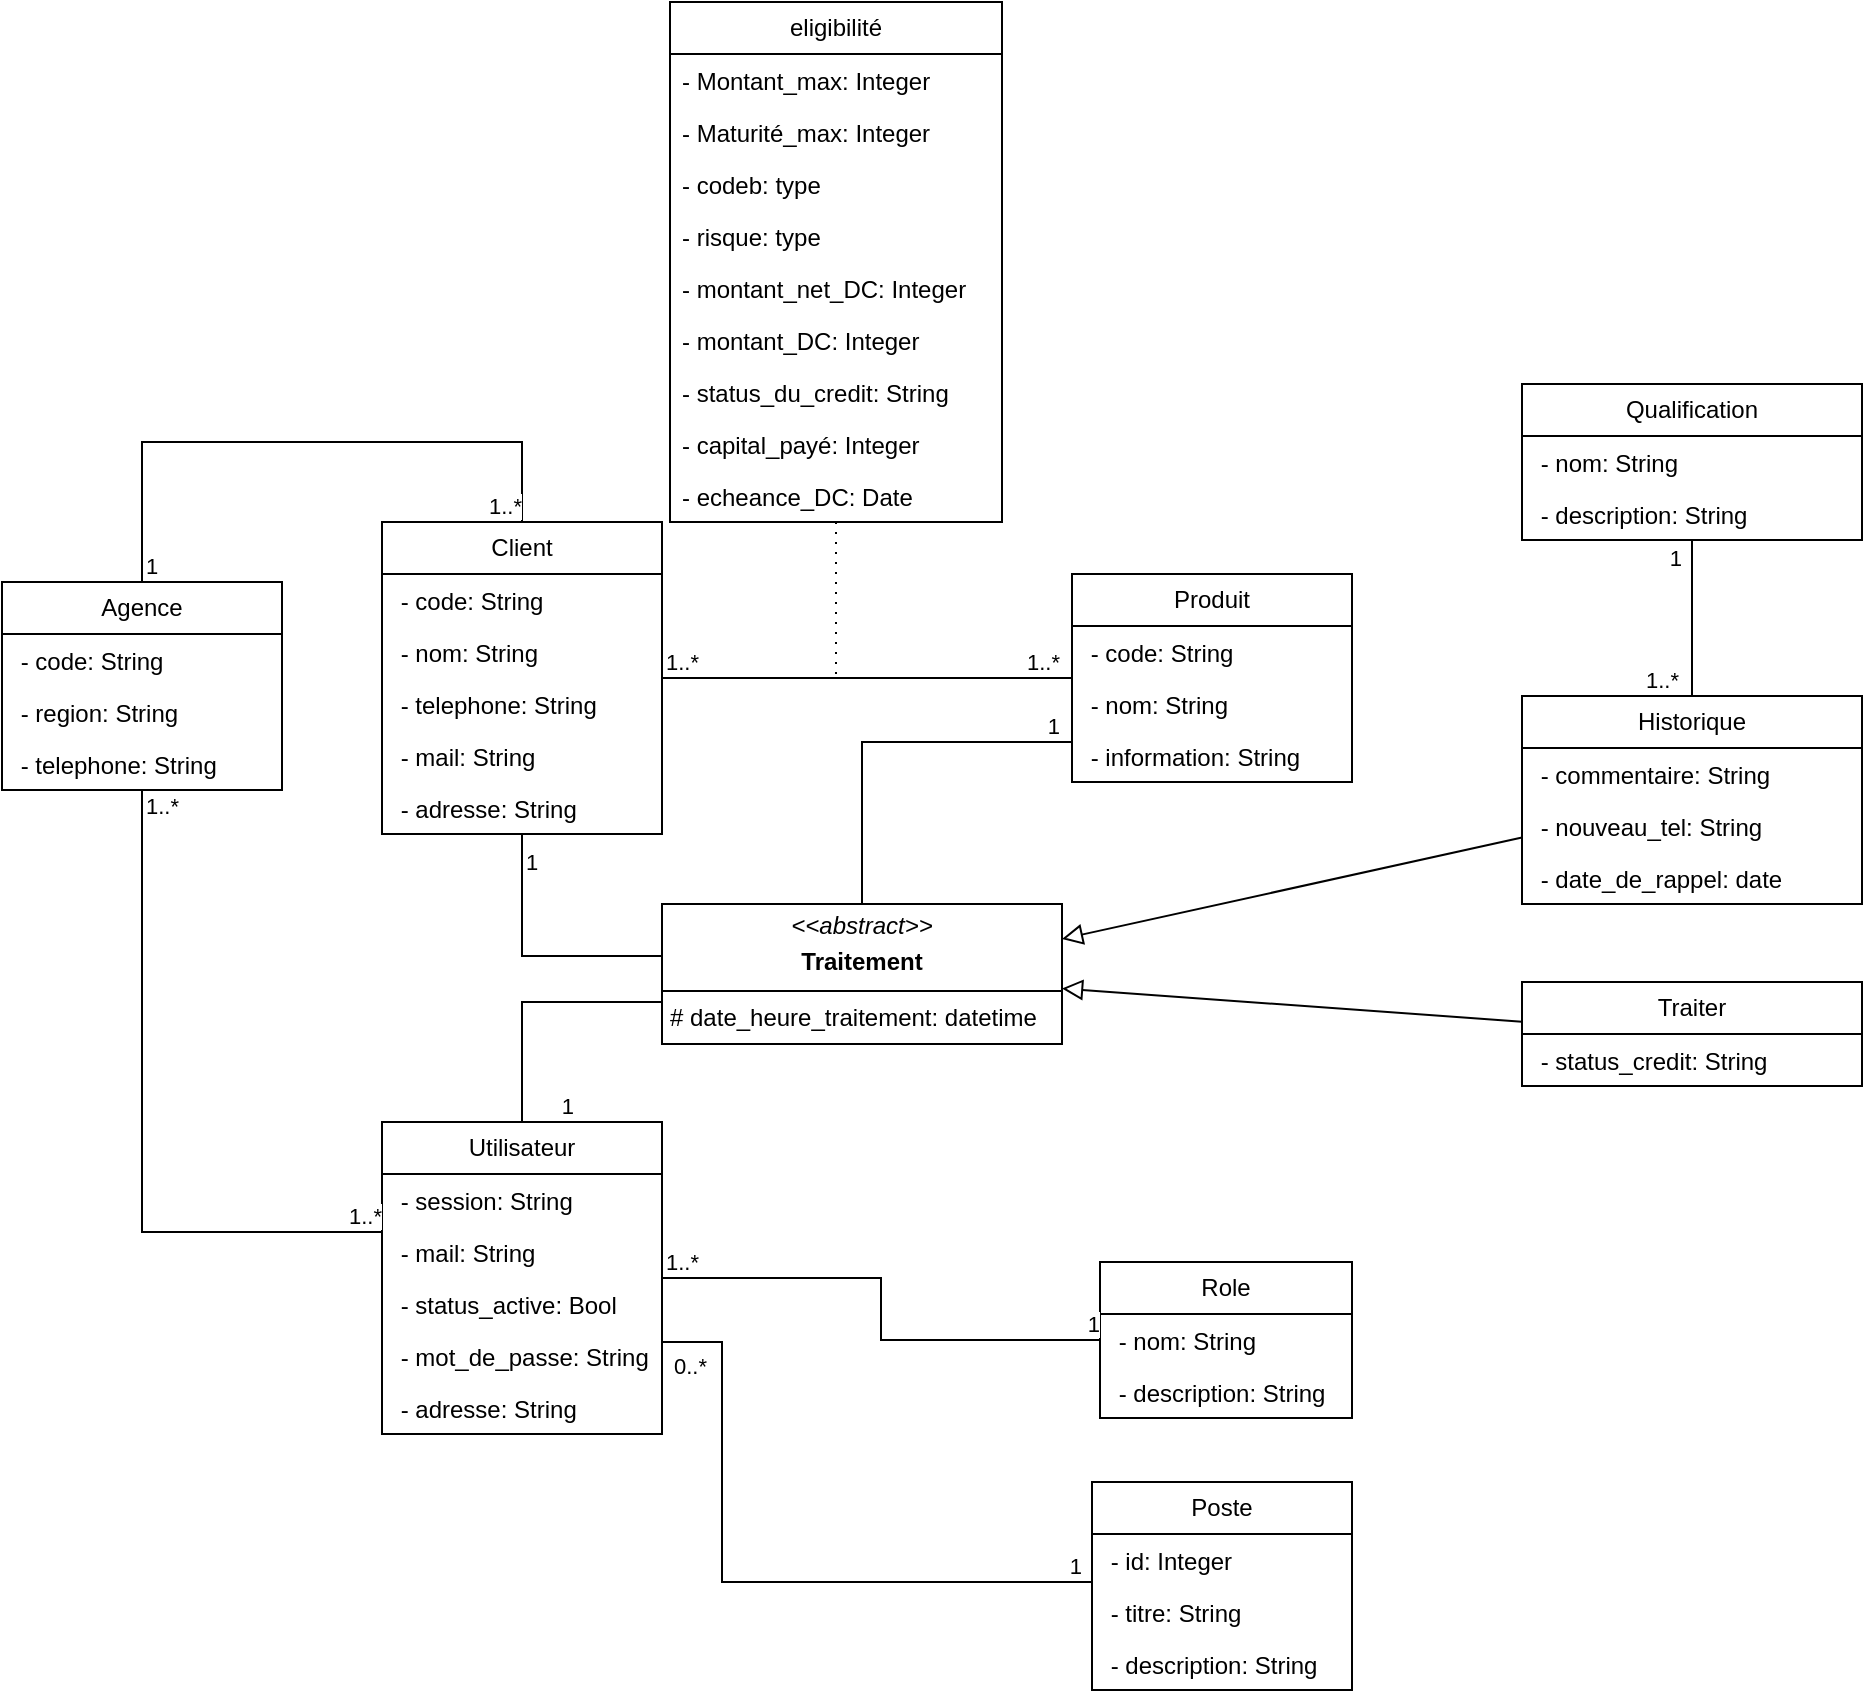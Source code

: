 <mxfile version="24.2.3" type="github">
  <diagram name="Page-1" id="To_WKi0wBeNnT8M4Q_xU">
    <mxGraphModel dx="943" dy="801" grid="1" gridSize="10" guides="1" tooltips="1" connect="1" arrows="1" fold="1" page="1" pageScale="1" pageWidth="827" pageHeight="1169" math="0" shadow="0">
      <root>
        <mxCell id="0" />
        <mxCell id="1" parent="0" />
        <mxCell id="5zQEL3-AlIMP_efy4K31-76" value="Client" style="swimlane;fontStyle=0;childLayout=stackLayout;horizontal=1;startSize=26;fillColor=none;horizontalStack=0;resizeParent=1;resizeParentMax=0;resizeLast=0;collapsible=1;marginBottom=0;whiteSpace=wrap;html=1;" parent="1" vertex="1">
          <mxGeometry x="270" y="260" width="140" height="156" as="geometry" />
        </mxCell>
        <mxCell id="5zQEL3-AlIMP_efy4K31-77" value="&amp;nbsp;- code: String" style="text;strokeColor=none;fillColor=none;align=left;verticalAlign=top;spacingLeft=4;spacingRight=4;overflow=hidden;rotatable=0;points=[[0,0.5],[1,0.5]];portConstraint=eastwest;whiteSpace=wrap;html=1;" parent="5zQEL3-AlIMP_efy4K31-76" vertex="1">
          <mxGeometry y="26" width="140" height="26" as="geometry" />
        </mxCell>
        <mxCell id="5zQEL3-AlIMP_efy4K31-78" value="&amp;nbsp;- nom: String" style="text;strokeColor=none;fillColor=none;align=left;verticalAlign=top;spacingLeft=4;spacingRight=4;overflow=hidden;rotatable=0;points=[[0,0.5],[1,0.5]];portConstraint=eastwest;whiteSpace=wrap;html=1;" parent="5zQEL3-AlIMP_efy4K31-76" vertex="1">
          <mxGeometry y="52" width="140" height="26" as="geometry" />
        </mxCell>
        <mxCell id="5zQEL3-AlIMP_efy4K31-79" value="&amp;nbsp;- telephone: String" style="text;strokeColor=none;fillColor=none;align=left;verticalAlign=top;spacingLeft=4;spacingRight=4;overflow=hidden;rotatable=0;points=[[0,0.5],[1,0.5]];portConstraint=eastwest;whiteSpace=wrap;html=1;" parent="5zQEL3-AlIMP_efy4K31-76" vertex="1">
          <mxGeometry y="78" width="140" height="26" as="geometry" />
        </mxCell>
        <mxCell id="5zQEL3-AlIMP_efy4K31-80" value="&amp;nbsp;- mail: String" style="text;strokeColor=none;fillColor=none;align=left;verticalAlign=top;spacingLeft=4;spacingRight=4;overflow=hidden;rotatable=0;points=[[0,0.5],[1,0.5]];portConstraint=eastwest;whiteSpace=wrap;html=1;" parent="5zQEL3-AlIMP_efy4K31-76" vertex="1">
          <mxGeometry y="104" width="140" height="26" as="geometry" />
        </mxCell>
        <mxCell id="5zQEL3-AlIMP_efy4K31-201" value="&amp;nbsp;- adresse: String" style="text;strokeColor=none;fillColor=none;align=left;verticalAlign=top;spacingLeft=4;spacingRight=4;overflow=hidden;rotatable=0;points=[[0,0.5],[1,0.5]];portConstraint=eastwest;whiteSpace=wrap;html=1;" parent="5zQEL3-AlIMP_efy4K31-76" vertex="1">
          <mxGeometry y="130" width="140" height="26" as="geometry" />
        </mxCell>
        <mxCell id="5zQEL3-AlIMP_efy4K31-84" value="Produit" style="swimlane;fontStyle=0;childLayout=stackLayout;horizontal=1;startSize=26;fillColor=none;horizontalStack=0;resizeParent=1;resizeParentMax=0;resizeLast=0;collapsible=1;marginBottom=0;whiteSpace=wrap;html=1;" parent="1" vertex="1">
          <mxGeometry x="615" y="286" width="140" height="104" as="geometry" />
        </mxCell>
        <mxCell id="5zQEL3-AlIMP_efy4K31-85" value="&amp;nbsp;- code: String" style="text;strokeColor=none;fillColor=none;align=left;verticalAlign=top;spacingLeft=4;spacingRight=4;overflow=hidden;rotatable=0;points=[[0,0.5],[1,0.5]];portConstraint=eastwest;whiteSpace=wrap;html=1;" parent="5zQEL3-AlIMP_efy4K31-84" vertex="1">
          <mxGeometry y="26" width="140" height="26" as="geometry" />
        </mxCell>
        <mxCell id="5zQEL3-AlIMP_efy4K31-86" value="&amp;nbsp;- nom: String" style="text;strokeColor=none;fillColor=none;align=left;verticalAlign=top;spacingLeft=4;spacingRight=4;overflow=hidden;rotatable=0;points=[[0,0.5],[1,0.5]];portConstraint=eastwest;whiteSpace=wrap;html=1;" parent="5zQEL3-AlIMP_efy4K31-84" vertex="1">
          <mxGeometry y="52" width="140" height="26" as="geometry" />
        </mxCell>
        <mxCell id="5zQEL3-AlIMP_efy4K31-87" value="&amp;nbsp;- information: String" style="text;strokeColor=none;fillColor=none;align=left;verticalAlign=top;spacingLeft=4;spacingRight=4;overflow=hidden;rotatable=0;points=[[0,0.5],[1,0.5]];portConstraint=eastwest;whiteSpace=wrap;html=1;" parent="5zQEL3-AlIMP_efy4K31-84" vertex="1">
          <mxGeometry y="78" width="140" height="26" as="geometry" />
        </mxCell>
        <mxCell id="5zQEL3-AlIMP_efy4K31-90" value="Agence" style="swimlane;fontStyle=0;childLayout=stackLayout;horizontal=1;startSize=26;fillColor=none;horizontalStack=0;resizeParent=1;resizeParentMax=0;resizeLast=0;collapsible=1;marginBottom=0;whiteSpace=wrap;html=1;" parent="1" vertex="1">
          <mxGeometry x="80" y="290" width="140" height="104" as="geometry" />
        </mxCell>
        <mxCell id="5zQEL3-AlIMP_efy4K31-91" value="&amp;nbsp;- code: String" style="text;strokeColor=none;fillColor=none;align=left;verticalAlign=top;spacingLeft=4;spacingRight=4;overflow=hidden;rotatable=0;points=[[0,0.5],[1,0.5]];portConstraint=eastwest;whiteSpace=wrap;html=1;" parent="5zQEL3-AlIMP_efy4K31-90" vertex="1">
          <mxGeometry y="26" width="140" height="26" as="geometry" />
        </mxCell>
        <mxCell id="5zQEL3-AlIMP_efy4K31-92" value="&amp;nbsp;- region: String" style="text;strokeColor=none;fillColor=none;align=left;verticalAlign=top;spacingLeft=4;spacingRight=4;overflow=hidden;rotatable=0;points=[[0,0.5],[1,0.5]];portConstraint=eastwest;whiteSpace=wrap;html=1;" parent="5zQEL3-AlIMP_efy4K31-90" vertex="1">
          <mxGeometry y="52" width="140" height="26" as="geometry" />
        </mxCell>
        <mxCell id="5zQEL3-AlIMP_efy4K31-93" value="&amp;nbsp;- telephone: String" style="text;strokeColor=none;fillColor=none;align=left;verticalAlign=top;spacingLeft=4;spacingRight=4;overflow=hidden;rotatable=0;points=[[0,0.5],[1,0.5]];portConstraint=eastwest;whiteSpace=wrap;html=1;" parent="5zQEL3-AlIMP_efy4K31-90" vertex="1">
          <mxGeometry y="78" width="140" height="26" as="geometry" />
        </mxCell>
        <mxCell id="5zQEL3-AlIMP_efy4K31-96" value="Utilisateur" style="swimlane;fontStyle=0;childLayout=stackLayout;horizontal=1;startSize=26;fillColor=none;horizontalStack=0;resizeParent=1;resizeParentMax=0;resizeLast=0;collapsible=1;marginBottom=0;whiteSpace=wrap;html=1;" parent="1" vertex="1">
          <mxGeometry x="270" y="560" width="140" height="156" as="geometry" />
        </mxCell>
        <mxCell id="5zQEL3-AlIMP_efy4K31-97" value="&amp;nbsp;- session: String" style="text;strokeColor=none;fillColor=none;align=left;verticalAlign=top;spacingLeft=4;spacingRight=4;overflow=hidden;rotatable=0;points=[[0,0.5],[1,0.5]];portConstraint=eastwest;whiteSpace=wrap;html=1;" parent="5zQEL3-AlIMP_efy4K31-96" vertex="1">
          <mxGeometry y="26" width="140" height="26" as="geometry" />
        </mxCell>
        <mxCell id="5zQEL3-AlIMP_efy4K31-98" value="&amp;nbsp;- mail: String" style="text;strokeColor=none;fillColor=none;align=left;verticalAlign=top;spacingLeft=4;spacingRight=4;overflow=hidden;rotatable=0;points=[[0,0.5],[1,0.5]];portConstraint=eastwest;whiteSpace=wrap;html=1;" parent="5zQEL3-AlIMP_efy4K31-96" vertex="1">
          <mxGeometry y="52" width="140" height="26" as="geometry" />
        </mxCell>
        <mxCell id="5zQEL3-AlIMP_efy4K31-99" value="&amp;nbsp;- status_active: Bool" style="text;strokeColor=none;fillColor=none;align=left;verticalAlign=top;spacingLeft=4;spacingRight=4;overflow=hidden;rotatable=0;points=[[0,0.5],[1,0.5]];portConstraint=eastwest;whiteSpace=wrap;html=1;" parent="5zQEL3-AlIMP_efy4K31-96" vertex="1">
          <mxGeometry y="78" width="140" height="26" as="geometry" />
        </mxCell>
        <mxCell id="5zQEL3-AlIMP_efy4K31-119" value="&amp;nbsp;- mot_de_passe: String" style="text;strokeColor=none;fillColor=none;align=left;verticalAlign=top;spacingLeft=4;spacingRight=4;overflow=hidden;rotatable=0;points=[[0,0.5],[1,0.5]];portConstraint=eastwest;whiteSpace=wrap;html=1;" parent="5zQEL3-AlIMP_efy4K31-96" vertex="1">
          <mxGeometry y="104" width="140" height="26" as="geometry" />
        </mxCell>
        <mxCell id="5zQEL3-AlIMP_efy4K31-202" value="&amp;nbsp;- adresse: String" style="text;strokeColor=none;fillColor=none;align=left;verticalAlign=top;spacingLeft=4;spacingRight=4;overflow=hidden;rotatable=0;points=[[0,0.5],[1,0.5]];portConstraint=eastwest;whiteSpace=wrap;html=1;" parent="5zQEL3-AlIMP_efy4K31-96" vertex="1">
          <mxGeometry y="130" width="140" height="26" as="geometry" />
        </mxCell>
        <mxCell id="5zQEL3-AlIMP_efy4K31-104" value="Poste" style="swimlane;fontStyle=0;childLayout=stackLayout;horizontal=1;startSize=26;fillColor=none;horizontalStack=0;resizeParent=1;resizeParentMax=0;resizeLast=0;collapsible=1;marginBottom=0;whiteSpace=wrap;html=1;" parent="1" vertex="1">
          <mxGeometry x="625" y="740" width="130" height="104" as="geometry" />
        </mxCell>
        <mxCell id="5zQEL3-AlIMP_efy4K31-105" value="&amp;nbsp;- id: Integer" style="text;strokeColor=none;fillColor=none;align=left;verticalAlign=top;spacingLeft=4;spacingRight=4;overflow=hidden;rotatable=0;points=[[0,0.5],[1,0.5]];portConstraint=eastwest;whiteSpace=wrap;html=1;" parent="5zQEL3-AlIMP_efy4K31-104" vertex="1">
          <mxGeometry y="26" width="130" height="26" as="geometry" />
        </mxCell>
        <mxCell id="5zQEL3-AlIMP_efy4K31-106" value="&amp;nbsp;- titre: String" style="text;strokeColor=none;fillColor=none;align=left;verticalAlign=top;spacingLeft=4;spacingRight=4;overflow=hidden;rotatable=0;points=[[0,0.5],[1,0.5]];portConstraint=eastwest;whiteSpace=wrap;html=1;" parent="5zQEL3-AlIMP_efy4K31-104" vertex="1">
          <mxGeometry y="52" width="130" height="26" as="geometry" />
        </mxCell>
        <mxCell id="5zQEL3-AlIMP_efy4K31-107" value="&amp;nbsp;- description: String" style="text;strokeColor=none;fillColor=none;align=left;verticalAlign=top;spacingLeft=4;spacingRight=4;overflow=hidden;rotatable=0;points=[[0,0.5],[1,0.5]];portConstraint=eastwest;whiteSpace=wrap;html=1;" parent="5zQEL3-AlIMP_efy4K31-104" vertex="1">
          <mxGeometry y="78" width="130" height="26" as="geometry" />
        </mxCell>
        <mxCell id="5zQEL3-AlIMP_efy4K31-108" value="Role" style="swimlane;fontStyle=0;childLayout=stackLayout;horizontal=1;startSize=26;fillColor=none;horizontalStack=0;resizeParent=1;resizeParentMax=0;resizeLast=0;collapsible=1;marginBottom=0;whiteSpace=wrap;html=1;" parent="1" vertex="1">
          <mxGeometry x="629" y="630" width="126" height="78" as="geometry" />
        </mxCell>
        <mxCell id="5zQEL3-AlIMP_efy4K31-109" value="&amp;nbsp;- nom: String" style="text;strokeColor=none;fillColor=none;align=left;verticalAlign=top;spacingLeft=4;spacingRight=4;overflow=hidden;rotatable=0;points=[[0,0.5],[1,0.5]];portConstraint=eastwest;whiteSpace=wrap;html=1;" parent="5zQEL3-AlIMP_efy4K31-108" vertex="1">
          <mxGeometry y="26" width="126" height="26" as="geometry" />
        </mxCell>
        <mxCell id="5zQEL3-AlIMP_efy4K31-111" value="&amp;nbsp;- description: String" style="text;strokeColor=none;fillColor=none;align=left;verticalAlign=top;spacingLeft=4;spacingRight=4;overflow=hidden;rotatable=0;points=[[0,0.5],[1,0.5]];portConstraint=eastwest;whiteSpace=wrap;html=1;" parent="5zQEL3-AlIMP_efy4K31-108" vertex="1">
          <mxGeometry y="52" width="126" height="26" as="geometry" />
        </mxCell>
        <mxCell id="5zQEL3-AlIMP_efy4K31-135" value="" style="endArrow=none;html=1;edgeStyle=orthogonalEdgeStyle;rounded=0;" parent="1" source="5zQEL3-AlIMP_efy4K31-90" target="5zQEL3-AlIMP_efy4K31-76" edge="1">
          <mxGeometry relative="1" as="geometry">
            <mxPoint x="200" y="310" as="sourcePoint" />
            <mxPoint x="360" y="310" as="targetPoint" />
            <Array as="points">
              <mxPoint x="150" y="220" />
              <mxPoint x="340" y="220" />
            </Array>
          </mxGeometry>
        </mxCell>
        <mxCell id="5zQEL3-AlIMP_efy4K31-136" value="1" style="edgeLabel;resizable=0;html=1;align=left;verticalAlign=bottom;" parent="5zQEL3-AlIMP_efy4K31-135" connectable="0" vertex="1">
          <mxGeometry x="-1" relative="1" as="geometry" />
        </mxCell>
        <mxCell id="5zQEL3-AlIMP_efy4K31-137" value="1..*" style="edgeLabel;resizable=0;html=1;align=right;verticalAlign=bottom;" parent="5zQEL3-AlIMP_efy4K31-135" connectable="0" vertex="1">
          <mxGeometry x="1" relative="1" as="geometry" />
        </mxCell>
        <mxCell id="5zQEL3-AlIMP_efy4K31-138" value="" style="endArrow=none;html=1;edgeStyle=orthogonalEdgeStyle;rounded=0;" parent="1" source="5zQEL3-AlIMP_efy4K31-90" target="5zQEL3-AlIMP_efy4K31-96" edge="1">
          <mxGeometry relative="1" as="geometry">
            <mxPoint x="140" y="580" as="sourcePoint" />
            <mxPoint x="300" y="580" as="targetPoint" />
            <Array as="points">
              <mxPoint x="150" y="615" />
            </Array>
          </mxGeometry>
        </mxCell>
        <mxCell id="5zQEL3-AlIMP_efy4K31-139" value="1..*" style="edgeLabel;resizable=0;html=1;align=left;verticalAlign=bottom;" parent="5zQEL3-AlIMP_efy4K31-138" connectable="0" vertex="1">
          <mxGeometry x="-1" relative="1" as="geometry">
            <mxPoint y="16" as="offset" />
          </mxGeometry>
        </mxCell>
        <mxCell id="5zQEL3-AlIMP_efy4K31-140" value="1..*" style="edgeLabel;resizable=0;html=1;align=right;verticalAlign=bottom;" parent="5zQEL3-AlIMP_efy4K31-138" connectable="0" vertex="1">
          <mxGeometry x="1" relative="1" as="geometry" />
        </mxCell>
        <mxCell id="5zQEL3-AlIMP_efy4K31-141" value="" style="endArrow=none;html=1;edgeStyle=orthogonalEdgeStyle;rounded=0;" parent="1" source="5zQEL3-AlIMP_efy4K31-96" target="5zQEL3-AlIMP_efy4K31-104" edge="1">
          <mxGeometry relative="1" as="geometry">
            <mxPoint x="430" y="760" as="sourcePoint" />
            <mxPoint x="590" y="760" as="targetPoint" />
            <Array as="points">
              <mxPoint x="440" y="670" />
              <mxPoint x="440" y="790" />
            </Array>
          </mxGeometry>
        </mxCell>
        <mxCell id="5zQEL3-AlIMP_efy4K31-142" value="0..*" style="edgeLabel;resizable=0;html=1;align=left;verticalAlign=bottom;" parent="5zQEL3-AlIMP_efy4K31-141" connectable="0" vertex="1">
          <mxGeometry x="-1" relative="1" as="geometry">
            <mxPoint x="4" y="20" as="offset" />
          </mxGeometry>
        </mxCell>
        <mxCell id="5zQEL3-AlIMP_efy4K31-143" value="1" style="edgeLabel;resizable=0;html=1;align=right;verticalAlign=bottom;" parent="5zQEL3-AlIMP_efy4K31-141" connectable="0" vertex="1">
          <mxGeometry x="1" relative="1" as="geometry">
            <mxPoint x="-5" as="offset" />
          </mxGeometry>
        </mxCell>
        <mxCell id="5zQEL3-AlIMP_efy4K31-144" value="" style="endArrow=none;html=1;edgeStyle=orthogonalEdgeStyle;rounded=0;" parent="1" source="5zQEL3-AlIMP_efy4K31-96" target="5zQEL3-AlIMP_efy4K31-108" edge="1">
          <mxGeometry relative="1" as="geometry">
            <mxPoint x="620" y="480" as="sourcePoint" />
            <mxPoint x="780" y="480" as="targetPoint" />
          </mxGeometry>
        </mxCell>
        <mxCell id="5zQEL3-AlIMP_efy4K31-145" value="1..*" style="edgeLabel;resizable=0;html=1;align=left;verticalAlign=bottom;" parent="5zQEL3-AlIMP_efy4K31-144" connectable="0" vertex="1">
          <mxGeometry x="-1" relative="1" as="geometry" />
        </mxCell>
        <mxCell id="5zQEL3-AlIMP_efy4K31-146" value="1" style="edgeLabel;resizable=0;html=1;align=right;verticalAlign=bottom;" parent="5zQEL3-AlIMP_efy4K31-144" connectable="0" vertex="1">
          <mxGeometry x="1" relative="1" as="geometry" />
        </mxCell>
        <mxCell id="5zQEL3-AlIMP_efy4K31-147" value="" style="endArrow=none;html=1;edgeStyle=orthogonalEdgeStyle;rounded=0;" parent="1" source="5zQEL3-AlIMP_efy4K31-76" target="5zQEL3-AlIMP_efy4K31-84" edge="1">
          <mxGeometry relative="1" as="geometry">
            <mxPoint x="470" y="340" as="sourcePoint" />
            <mxPoint x="630" y="340" as="targetPoint" />
          </mxGeometry>
        </mxCell>
        <mxCell id="5zQEL3-AlIMP_efy4K31-148" value="1..*" style="edgeLabel;resizable=0;html=1;align=left;verticalAlign=bottom;" parent="5zQEL3-AlIMP_efy4K31-147" connectable="0" vertex="1">
          <mxGeometry x="-1" relative="1" as="geometry" />
        </mxCell>
        <mxCell id="5zQEL3-AlIMP_efy4K31-149" value="1..*" style="edgeLabel;resizable=0;html=1;align=right;verticalAlign=bottom;" parent="5zQEL3-AlIMP_efy4K31-147" connectable="0" vertex="1">
          <mxGeometry x="1" relative="1" as="geometry">
            <mxPoint x="-6" as="offset" />
          </mxGeometry>
        </mxCell>
        <mxCell id="5zQEL3-AlIMP_efy4K31-150" value="eligibilité" style="swimlane;fontStyle=0;childLayout=stackLayout;horizontal=1;startSize=26;fillColor=none;horizontalStack=0;resizeParent=1;resizeParentMax=0;resizeLast=0;collapsible=1;marginBottom=0;whiteSpace=wrap;html=1;" parent="1" vertex="1">
          <mxGeometry x="414" width="166" height="260" as="geometry" />
        </mxCell>
        <mxCell id="5zQEL3-AlIMP_efy4K31-151" value="- Montant_max: Integer" style="text;strokeColor=none;fillColor=none;align=left;verticalAlign=top;spacingLeft=4;spacingRight=4;overflow=hidden;rotatable=0;points=[[0,0.5],[1,0.5]];portConstraint=eastwest;whiteSpace=wrap;html=1;" parent="5zQEL3-AlIMP_efy4K31-150" vertex="1">
          <mxGeometry y="26" width="166" height="26" as="geometry" />
        </mxCell>
        <mxCell id="5zQEL3-AlIMP_efy4K31-152" value="- Maturité_max: Integer" style="text;strokeColor=none;fillColor=none;align=left;verticalAlign=top;spacingLeft=4;spacingRight=4;overflow=hidden;rotatable=0;points=[[0,0.5],[1,0.5]];portConstraint=eastwest;whiteSpace=wrap;html=1;" parent="5zQEL3-AlIMP_efy4K31-150" vertex="1">
          <mxGeometry y="52" width="166" height="26" as="geometry" />
        </mxCell>
        <mxCell id="5zQEL3-AlIMP_efy4K31-153" value="- codeb: type" style="text;strokeColor=none;fillColor=none;align=left;verticalAlign=top;spacingLeft=4;spacingRight=4;overflow=hidden;rotatable=0;points=[[0,0.5],[1,0.5]];portConstraint=eastwest;whiteSpace=wrap;html=1;" parent="5zQEL3-AlIMP_efy4K31-150" vertex="1">
          <mxGeometry y="78" width="166" height="26" as="geometry" />
        </mxCell>
        <mxCell id="5zQEL3-AlIMP_efy4K31-198" value="- risque: type" style="text;strokeColor=none;fillColor=none;align=left;verticalAlign=top;spacingLeft=4;spacingRight=4;overflow=hidden;rotatable=0;points=[[0,0.5],[1,0.5]];portConstraint=eastwest;whiteSpace=wrap;html=1;" parent="5zQEL3-AlIMP_efy4K31-150" vertex="1">
          <mxGeometry y="104" width="166" height="26" as="geometry" />
        </mxCell>
        <mxCell id="5zQEL3-AlIMP_efy4K31-199" value="- montant_net_DC: Integer" style="text;strokeColor=none;fillColor=none;align=left;verticalAlign=top;spacingLeft=4;spacingRight=4;overflow=hidden;rotatable=0;points=[[0,0.5],[1,0.5]];portConstraint=eastwest;whiteSpace=wrap;html=1;" parent="5zQEL3-AlIMP_efy4K31-150" vertex="1">
          <mxGeometry y="130" width="166" height="26" as="geometry" />
        </mxCell>
        <mxCell id="5zQEL3-AlIMP_efy4K31-200" value="- montant_DC: Integer" style="text;strokeColor=none;fillColor=none;align=left;verticalAlign=top;spacingLeft=4;spacingRight=4;overflow=hidden;rotatable=0;points=[[0,0.5],[1,0.5]];portConstraint=eastwest;whiteSpace=wrap;html=1;" parent="5zQEL3-AlIMP_efy4K31-150" vertex="1">
          <mxGeometry y="156" width="166" height="26" as="geometry" />
        </mxCell>
        <mxCell id="5zQEL3-AlIMP_efy4K31-204" value="- status_du_credit: String" style="text;strokeColor=none;fillColor=none;align=left;verticalAlign=top;spacingLeft=4;spacingRight=4;overflow=hidden;rotatable=0;points=[[0,0.5],[1,0.5]];portConstraint=eastwest;whiteSpace=wrap;html=1;" parent="5zQEL3-AlIMP_efy4K31-150" vertex="1">
          <mxGeometry y="182" width="166" height="26" as="geometry" />
        </mxCell>
        <mxCell id="W5-bSAd_lvLMwQwzZxvc-1" value="- capital_payé: Integer" style="text;strokeColor=none;fillColor=none;align=left;verticalAlign=top;spacingLeft=4;spacingRight=4;overflow=hidden;rotatable=0;points=[[0,0.5],[1,0.5]];portConstraint=eastwest;whiteSpace=wrap;html=1;" parent="5zQEL3-AlIMP_efy4K31-150" vertex="1">
          <mxGeometry y="208" width="166" height="26" as="geometry" />
        </mxCell>
        <mxCell id="W5-bSAd_lvLMwQwzZxvc-2" value="- echeance_DC: Date" style="text;strokeColor=none;fillColor=none;align=left;verticalAlign=top;spacingLeft=4;spacingRight=4;overflow=hidden;rotatable=0;points=[[0,0.5],[1,0.5]];portConstraint=eastwest;whiteSpace=wrap;html=1;" parent="5zQEL3-AlIMP_efy4K31-150" vertex="1">
          <mxGeometry y="234" width="166" height="26" as="geometry" />
        </mxCell>
        <mxCell id="5zQEL3-AlIMP_efy4K31-155" value="" style="endArrow=none;dashed=1;html=1;dashPattern=1 4;strokeWidth=1;rounded=0;jumpSize=2;endSize=2;startSize=5;" parent="1" source="5zQEL3-AlIMP_efy4K31-150" edge="1">
          <mxGeometry width="50" height="50" relative="1" as="geometry">
            <mxPoint x="350" y="500" as="sourcePoint" />
            <mxPoint x="497" y="340" as="targetPoint" />
          </mxGeometry>
        </mxCell>
        <mxCell id="5zQEL3-AlIMP_efy4K31-159" value="" style="endArrow=none;html=1;edgeStyle=orthogonalEdgeStyle;rounded=0;" parent="1" source="5zQEL3-AlIMP_efy4K31-172" target="5zQEL3-AlIMP_efy4K31-96" edge="1">
          <mxGeometry relative="1" as="geometry">
            <mxPoint x="360" y="490" as="sourcePoint" />
            <mxPoint x="510" y="420" as="targetPoint" />
            <Array as="points">
              <mxPoint x="340" y="500" />
            </Array>
          </mxGeometry>
        </mxCell>
        <mxCell id="5zQEL3-AlIMP_efy4K31-161" value="1" style="edgeLabel;resizable=0;html=1;align=right;verticalAlign=bottom;" parent="5zQEL3-AlIMP_efy4K31-159" connectable="0" vertex="1">
          <mxGeometry x="1" relative="1" as="geometry">
            <mxPoint x="26" as="offset" />
          </mxGeometry>
        </mxCell>
        <mxCell id="5zQEL3-AlIMP_efy4K31-172" value="&lt;p style=&quot;margin:0px;margin-top:4px;text-align:center;&quot;&gt;&lt;i&gt;&amp;lt;&amp;lt;abstract&amp;gt;&amp;gt;&lt;/i&gt;&lt;b&gt;&lt;br&gt;&lt;/b&gt;&lt;/p&gt;&lt;p style=&quot;margin:0px;margin-top:4px;text-align:center;&quot;&gt;&lt;b&gt;Traitement&lt;/b&gt;&lt;br&gt;&lt;/p&gt;&lt;hr size=&quot;1&quot; style=&quot;border-style:solid;&quot;&gt;&lt;p style=&quot;margin:0px;margin-left:4px;&quot;&gt;# date_heure_traitement: datetime&lt;br&gt;&lt;/p&gt;" style="verticalAlign=top;align=left;overflow=fill;html=1;whiteSpace=wrap;" parent="1" vertex="1">
          <mxGeometry x="410" y="451" width="200" height="70" as="geometry" />
        </mxCell>
        <mxCell id="5zQEL3-AlIMP_efy4K31-178" value="" style="endArrow=block;html=1;rounded=0;align=center;verticalAlign=bottom;endFill=0;labelBackgroundColor=none;endSize=8;entryX=1;entryY=0.25;entryDx=0;entryDy=0;" parent="1" source="5zQEL3-AlIMP_efy4K31-183" target="5zQEL3-AlIMP_efy4K31-172" edge="1">
          <mxGeometry relative="1" as="geometry">
            <mxPoint x="850" y="415.294" as="sourcePoint" />
            <mxPoint x="770" y="550" as="targetPoint" />
          </mxGeometry>
        </mxCell>
        <mxCell id="5zQEL3-AlIMP_efy4K31-179" value="" style="resizable=0;html=1;align=center;verticalAlign=top;labelBackgroundColor=none;" parent="5zQEL3-AlIMP_efy4K31-178" connectable="0" vertex="1">
          <mxGeometry relative="1" as="geometry" />
        </mxCell>
        <mxCell id="5zQEL3-AlIMP_efy4K31-180" value="" style="endArrow=block;html=1;rounded=0;align=center;verticalAlign=bottom;endFill=0;labelBackgroundColor=none;endSize=8;" parent="1" source="5zQEL3-AlIMP_efy4K31-187" target="5zQEL3-AlIMP_efy4K31-172" edge="1">
          <mxGeometry relative="1" as="geometry">
            <mxPoint x="850" y="517" as="sourcePoint" />
            <mxPoint x="720" y="440" as="targetPoint" />
          </mxGeometry>
        </mxCell>
        <mxCell id="5zQEL3-AlIMP_efy4K31-181" value="" style="resizable=0;html=1;align=center;verticalAlign=top;labelBackgroundColor=none;" parent="5zQEL3-AlIMP_efy4K31-180" connectable="0" vertex="1">
          <mxGeometry relative="1" as="geometry" />
        </mxCell>
        <mxCell id="5zQEL3-AlIMP_efy4K31-183" value="Historique" style="swimlane;fontStyle=0;childLayout=stackLayout;horizontal=1;startSize=26;fillColor=none;horizontalStack=0;resizeParent=1;resizeParentMax=0;resizeLast=0;collapsible=1;marginBottom=0;whiteSpace=wrap;html=1;" parent="1" vertex="1">
          <mxGeometry x="840" y="347" width="170" height="104" as="geometry" />
        </mxCell>
        <mxCell id="5zQEL3-AlIMP_efy4K31-184" value="&amp;nbsp;- commentaire: String" style="text;strokeColor=none;fillColor=none;align=left;verticalAlign=top;spacingLeft=4;spacingRight=4;overflow=hidden;rotatable=0;points=[[0,0.5],[1,0.5]];portConstraint=eastwest;whiteSpace=wrap;html=1;" parent="5zQEL3-AlIMP_efy4K31-183" vertex="1">
          <mxGeometry y="26" width="170" height="26" as="geometry" />
        </mxCell>
        <mxCell id="5zQEL3-AlIMP_efy4K31-185" value="&amp;nbsp;- nouveau_tel: String" style="text;strokeColor=none;fillColor=none;align=left;verticalAlign=top;spacingLeft=4;spacingRight=4;overflow=hidden;rotatable=0;points=[[0,0.5],[1,0.5]];portConstraint=eastwest;whiteSpace=wrap;html=1;" parent="5zQEL3-AlIMP_efy4K31-183" vertex="1">
          <mxGeometry y="52" width="170" height="26" as="geometry" />
        </mxCell>
        <mxCell id="5zQEL3-AlIMP_efy4K31-186" value="&amp;nbsp;- date_de_rappel: date" style="text;strokeColor=none;fillColor=none;align=left;verticalAlign=top;spacingLeft=4;spacingRight=4;overflow=hidden;rotatable=0;points=[[0,0.5],[1,0.5]];portConstraint=eastwest;whiteSpace=wrap;html=1;" parent="5zQEL3-AlIMP_efy4K31-183" vertex="1">
          <mxGeometry y="78" width="170" height="26" as="geometry" />
        </mxCell>
        <mxCell id="5zQEL3-AlIMP_efy4K31-187" value="Traiter" style="swimlane;fontStyle=0;childLayout=stackLayout;horizontal=1;startSize=26;fillColor=none;horizontalStack=0;resizeParent=1;resizeParentMax=0;resizeLast=0;collapsible=1;marginBottom=0;whiteSpace=wrap;html=1;" parent="1" vertex="1">
          <mxGeometry x="840" y="490" width="170" height="52" as="geometry" />
        </mxCell>
        <mxCell id="5zQEL3-AlIMP_efy4K31-188" value="&amp;nbsp;-&amp;nbsp;status_credit: String" style="text;strokeColor=none;fillColor=none;align=left;verticalAlign=top;spacingLeft=4;spacingRight=4;overflow=hidden;rotatable=0;points=[[0,0.5],[1,0.5]];portConstraint=eastwest;whiteSpace=wrap;html=1;" parent="5zQEL3-AlIMP_efy4K31-187" vertex="1">
          <mxGeometry y="26" width="170" height="26" as="geometry" />
        </mxCell>
        <mxCell id="5zQEL3-AlIMP_efy4K31-191" value="Qualification" style="swimlane;fontStyle=0;childLayout=stackLayout;horizontal=1;startSize=26;fillColor=none;horizontalStack=0;resizeParent=1;resizeParentMax=0;resizeLast=0;collapsible=1;marginBottom=0;whiteSpace=wrap;html=1;" parent="1" vertex="1">
          <mxGeometry x="840" y="191" width="170" height="78" as="geometry" />
        </mxCell>
        <mxCell id="5zQEL3-AlIMP_efy4K31-192" value="&amp;nbsp;- nom: String" style="text;strokeColor=none;fillColor=none;align=left;verticalAlign=top;spacingLeft=4;spacingRight=4;overflow=hidden;rotatable=0;points=[[0,0.5],[1,0.5]];portConstraint=eastwest;whiteSpace=wrap;html=1;" parent="5zQEL3-AlIMP_efy4K31-191" vertex="1">
          <mxGeometry y="26" width="170" height="26" as="geometry" />
        </mxCell>
        <mxCell id="5zQEL3-AlIMP_efy4K31-203" value="&amp;nbsp;- description: String" style="text;strokeColor=none;fillColor=none;align=left;verticalAlign=top;spacingLeft=4;spacingRight=4;overflow=hidden;rotatable=0;points=[[0,0.5],[1,0.5]];portConstraint=eastwest;whiteSpace=wrap;html=1;" parent="5zQEL3-AlIMP_efy4K31-191" vertex="1">
          <mxGeometry y="52" width="170" height="26" as="geometry" />
        </mxCell>
        <mxCell id="5zQEL3-AlIMP_efy4K31-195" value="" style="endArrow=none;html=1;edgeStyle=orthogonalEdgeStyle;rounded=0;exitX=0.5;exitY=0;exitDx=0;exitDy=0;" parent="1" source="5zQEL3-AlIMP_efy4K31-183" target="5zQEL3-AlIMP_efy4K31-191" edge="1">
          <mxGeometry relative="1" as="geometry">
            <mxPoint x="760" y="290" as="sourcePoint" />
            <mxPoint x="896" y="290" as="targetPoint" />
          </mxGeometry>
        </mxCell>
        <mxCell id="5zQEL3-AlIMP_efy4K31-196" value="1..*" style="edgeLabel;resizable=0;html=1;align=left;verticalAlign=bottom;" parent="5zQEL3-AlIMP_efy4K31-195" connectable="0" vertex="1">
          <mxGeometry x="-1" relative="1" as="geometry">
            <mxPoint x="-25" as="offset" />
          </mxGeometry>
        </mxCell>
        <mxCell id="5zQEL3-AlIMP_efy4K31-197" value="1" style="edgeLabel;resizable=0;html=1;align=right;verticalAlign=bottom;" parent="5zQEL3-AlIMP_efy4K31-195" connectable="0" vertex="1">
          <mxGeometry x="1" relative="1" as="geometry">
            <mxPoint x="-5" y="17" as="offset" />
          </mxGeometry>
        </mxCell>
        <mxCell id="kkafdg1BXTr8rvKuqD3s-4" value="" style="endArrow=none;html=1;edgeStyle=orthogonalEdgeStyle;rounded=0;" edge="1" parent="1" source="5zQEL3-AlIMP_efy4K31-76" target="5zQEL3-AlIMP_efy4K31-172">
          <mxGeometry relative="1" as="geometry">
            <mxPoint x="170" y="780" as="sourcePoint" />
            <mxPoint x="350" y="477" as="targetPoint" />
            <Array as="points">
              <mxPoint x="340" y="477" />
            </Array>
          </mxGeometry>
        </mxCell>
        <mxCell id="kkafdg1BXTr8rvKuqD3s-5" value="1" style="edgeLabel;resizable=0;html=1;align=left;verticalAlign=bottom;" connectable="0" vertex="1" parent="kkafdg1BXTr8rvKuqD3s-4">
          <mxGeometry x="-1" relative="1" as="geometry">
            <mxPoint y="22" as="offset" />
          </mxGeometry>
        </mxCell>
        <mxCell id="kkafdg1BXTr8rvKuqD3s-7" value="" style="endArrow=none;html=1;edgeStyle=orthogonalEdgeStyle;rounded=0;" edge="1" parent="1" source="5zQEL3-AlIMP_efy4K31-172" target="5zQEL3-AlIMP_efy4K31-84">
          <mxGeometry relative="1" as="geometry">
            <mxPoint x="360" y="464" as="sourcePoint" />
            <mxPoint x="640" y="430" as="targetPoint" />
            <Array as="points">
              <mxPoint x="510" y="370" />
            </Array>
          </mxGeometry>
        </mxCell>
        <mxCell id="kkafdg1BXTr8rvKuqD3s-9" value="1" style="edgeLabel;resizable=0;html=1;align=right;verticalAlign=bottom;" connectable="0" vertex="1" parent="kkafdg1BXTr8rvKuqD3s-7">
          <mxGeometry x="1" relative="1" as="geometry">
            <mxPoint x="-6" as="offset" />
          </mxGeometry>
        </mxCell>
      </root>
    </mxGraphModel>
  </diagram>
</mxfile>
